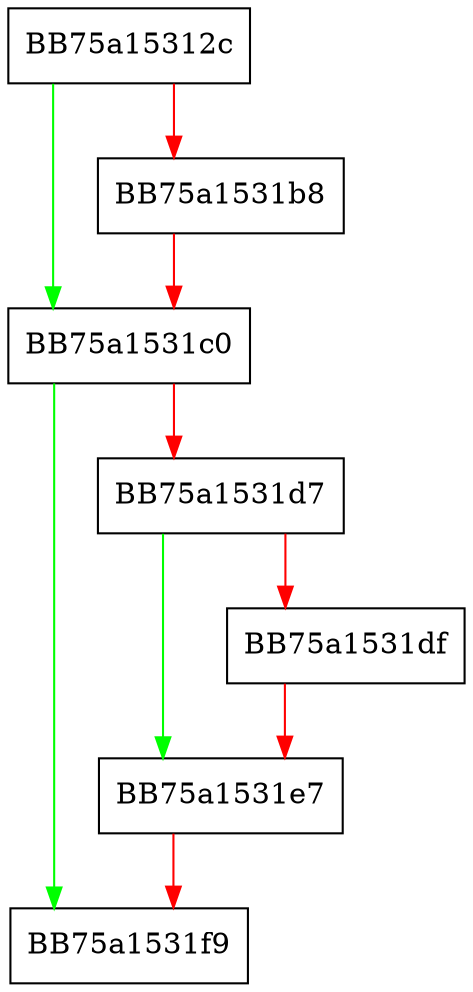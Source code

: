 digraph BmInternalInfo {
  node [shape="box"];
  graph [splines=ortho];
  BB75a15312c -> BB75a1531c0 [color="green"];
  BB75a15312c -> BB75a1531b8 [color="red"];
  BB75a1531b8 -> BB75a1531c0 [color="red"];
  BB75a1531c0 -> BB75a1531f9 [color="green"];
  BB75a1531c0 -> BB75a1531d7 [color="red"];
  BB75a1531d7 -> BB75a1531e7 [color="green"];
  BB75a1531d7 -> BB75a1531df [color="red"];
  BB75a1531df -> BB75a1531e7 [color="red"];
  BB75a1531e7 -> BB75a1531f9 [color="red"];
}
